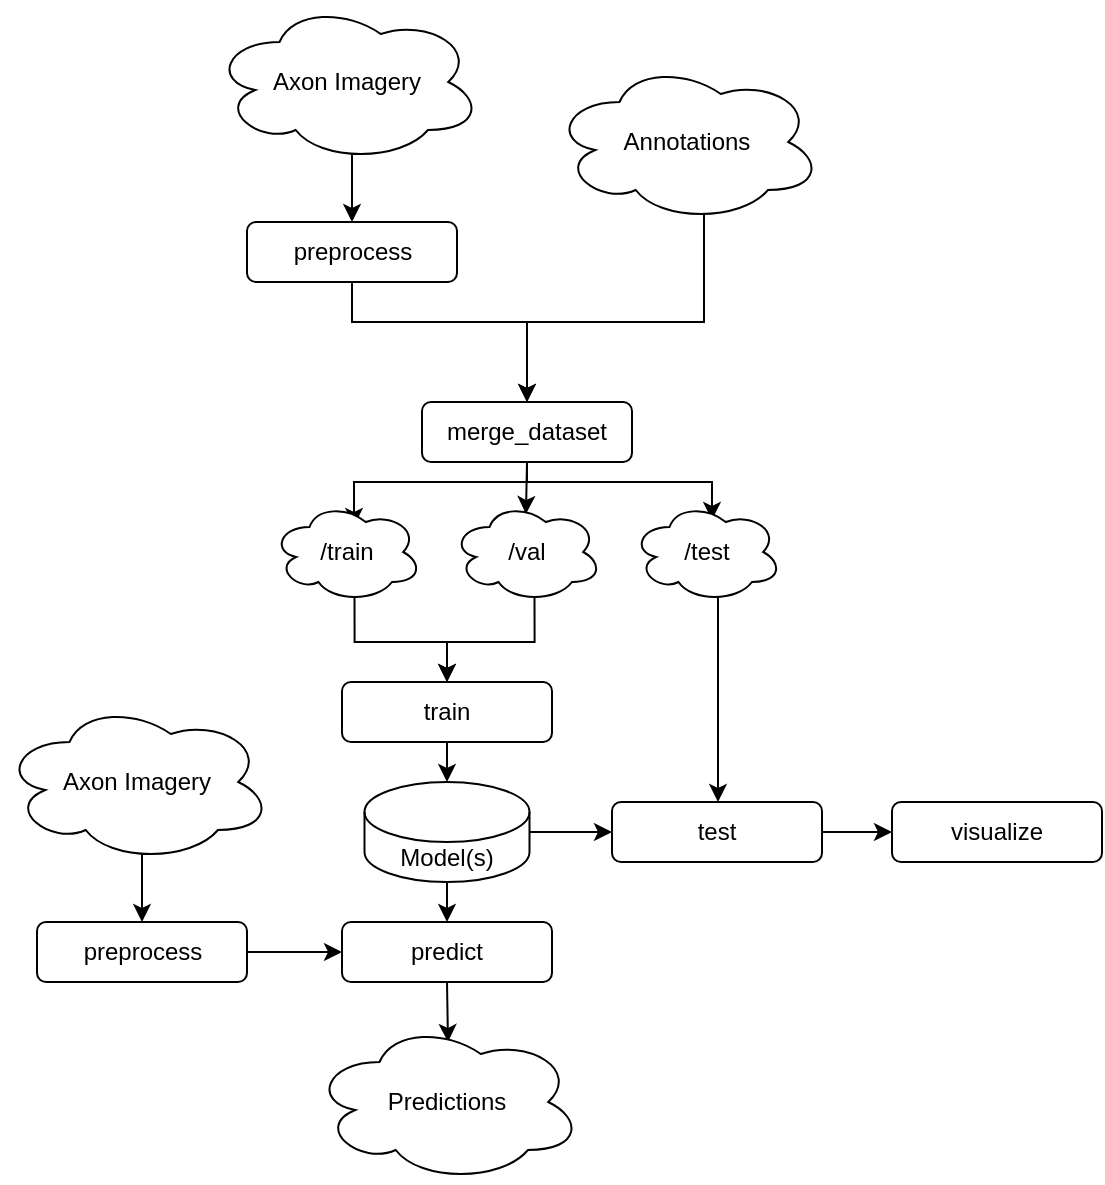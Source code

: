 <mxfile version="17.0.0" type="device"><diagram id="DvRVYWrsRYQgo79J__Tt" name="Page-1"><mxGraphModel dx="1038" dy="632" grid="1" gridSize="10" guides="1" tooltips="1" connect="1" arrows="1" fold="1" page="1" pageScale="1" pageWidth="1100" pageHeight="850" math="0" shadow="0"><root><mxCell id="0"/><mxCell id="1" parent="0"/><mxCell id="twxLOj3D_Dkx1SoUP-d4-6" style="edgeStyle=orthogonalEdgeStyle;rounded=0;orthogonalLoop=1;jettySize=auto;html=1;exitX=0.55;exitY=0.95;exitDx=0;exitDy=0;exitPerimeter=0;entryX=0.5;entryY=0;entryDx=0;entryDy=0;" edge="1" parent="1" source="twxLOj3D_Dkx1SoUP-d4-1" target="twxLOj3D_Dkx1SoUP-d4-5"><mxGeometry relative="1" as="geometry"/></mxCell><mxCell id="twxLOj3D_Dkx1SoUP-d4-1" value="Axon Imagery" style="ellipse;shape=cloud;whiteSpace=wrap;html=1;" vertex="1" parent="1"><mxGeometry x="180" y="70" width="135" height="80" as="geometry"/></mxCell><mxCell id="twxLOj3D_Dkx1SoUP-d4-9" style="edgeStyle=orthogonalEdgeStyle;rounded=0;orthogonalLoop=1;jettySize=auto;html=1;exitX=0.55;exitY=0.95;exitDx=0;exitDy=0;exitPerimeter=0;entryX=0.5;entryY=0;entryDx=0;entryDy=0;" edge="1" parent="1" target="twxLOj3D_Dkx1SoUP-d4-7"><mxGeometry relative="1" as="geometry"><mxPoint x="426" y="176" as="sourcePoint"/><Array as="points"><mxPoint x="426" y="230"/><mxPoint x="338" y="230"/></Array></mxGeometry></mxCell><mxCell id="twxLOj3D_Dkx1SoUP-d4-8" style="edgeStyle=orthogonalEdgeStyle;rounded=0;orthogonalLoop=1;jettySize=auto;html=1;exitX=0.5;exitY=1;exitDx=0;exitDy=0;entryX=0.5;entryY=0;entryDx=0;entryDy=0;" edge="1" parent="1" source="twxLOj3D_Dkx1SoUP-d4-5" target="twxLOj3D_Dkx1SoUP-d4-7"><mxGeometry relative="1" as="geometry"><Array as="points"><mxPoint x="250" y="230"/><mxPoint x="338" y="230"/></Array></mxGeometry></mxCell><mxCell id="twxLOj3D_Dkx1SoUP-d4-5" value="preprocess" style="rounded=1;whiteSpace=wrap;html=1;" vertex="1" parent="1"><mxGeometry x="197.5" y="180" width="105" height="30" as="geometry"/></mxCell><mxCell id="twxLOj3D_Dkx1SoUP-d4-17" style="edgeStyle=orthogonalEdgeStyle;rounded=0;orthogonalLoop=1;jettySize=auto;html=1;exitX=0.5;exitY=1;exitDx=0;exitDy=0;entryX=0.493;entryY=0.12;entryDx=0;entryDy=0;entryPerimeter=0;" edge="1" parent="1" source="twxLOj3D_Dkx1SoUP-d4-7" target="twxLOj3D_Dkx1SoUP-d4-14"><mxGeometry relative="1" as="geometry"/></mxCell><mxCell id="twxLOj3D_Dkx1SoUP-d4-19" style="edgeStyle=orthogonalEdgeStyle;rounded=0;orthogonalLoop=1;jettySize=auto;html=1;exitX=0.5;exitY=1;exitDx=0;exitDy=0;entryX=0.533;entryY=0.18;entryDx=0;entryDy=0;entryPerimeter=0;" edge="1" parent="1" source="twxLOj3D_Dkx1SoUP-d4-7" target="twxLOj3D_Dkx1SoUP-d4-15"><mxGeometry relative="1" as="geometry"><Array as="points"><mxPoint x="338" y="310"/><mxPoint x="430" y="310"/></Array></mxGeometry></mxCell><mxCell id="twxLOj3D_Dkx1SoUP-d4-20" style="edgeStyle=orthogonalEdgeStyle;rounded=0;orthogonalLoop=1;jettySize=auto;html=1;exitX=0.5;exitY=1;exitDx=0;exitDy=0;entryX=0.547;entryY=0.24;entryDx=0;entryDy=0;entryPerimeter=0;" edge="1" parent="1" source="twxLOj3D_Dkx1SoUP-d4-7" target="twxLOj3D_Dkx1SoUP-d4-11"><mxGeometry relative="1" as="geometry"><Array as="points"><mxPoint x="338" y="310"/><mxPoint x="251" y="310"/></Array></mxGeometry></mxCell><mxCell id="twxLOj3D_Dkx1SoUP-d4-7" value="merge_dataset" style="rounded=1;whiteSpace=wrap;html=1;" vertex="1" parent="1"><mxGeometry x="285" y="270" width="105" height="30" as="geometry"/></mxCell><mxCell id="twxLOj3D_Dkx1SoUP-d4-22" style="edgeStyle=orthogonalEdgeStyle;rounded=0;orthogonalLoop=1;jettySize=auto;html=1;exitX=0.55;exitY=0.95;exitDx=0;exitDy=0;exitPerimeter=0;entryX=0.5;entryY=0;entryDx=0;entryDy=0;" edge="1" parent="1" source="twxLOj3D_Dkx1SoUP-d4-11" target="twxLOj3D_Dkx1SoUP-d4-21"><mxGeometry relative="1" as="geometry"/></mxCell><mxCell id="twxLOj3D_Dkx1SoUP-d4-11" value="/train" style="ellipse;shape=cloud;whiteSpace=wrap;html=1;" vertex="1" parent="1"><mxGeometry x="210" y="320" width="75" height="50" as="geometry"/></mxCell><mxCell id="twxLOj3D_Dkx1SoUP-d4-12" value="Annotations" style="ellipse;shape=cloud;whiteSpace=wrap;html=1;" vertex="1" parent="1"><mxGeometry x="350" y="100" width="135" height="80" as="geometry"/></mxCell><mxCell id="twxLOj3D_Dkx1SoUP-d4-23" style="edgeStyle=orthogonalEdgeStyle;rounded=0;orthogonalLoop=1;jettySize=auto;html=1;exitX=0.55;exitY=0.95;exitDx=0;exitDy=0;exitPerimeter=0;entryX=0.5;entryY=0;entryDx=0;entryDy=0;" edge="1" parent="1" source="twxLOj3D_Dkx1SoUP-d4-14" target="twxLOj3D_Dkx1SoUP-d4-21"><mxGeometry relative="1" as="geometry"/></mxCell><mxCell id="twxLOj3D_Dkx1SoUP-d4-14" value="/val" style="ellipse;shape=cloud;whiteSpace=wrap;html=1;" vertex="1" parent="1"><mxGeometry x="300" y="320" width="75" height="50" as="geometry"/></mxCell><mxCell id="twxLOj3D_Dkx1SoUP-d4-28" style="edgeStyle=orthogonalEdgeStyle;rounded=0;orthogonalLoop=1;jettySize=auto;html=1;exitX=0.55;exitY=0.95;exitDx=0;exitDy=0;exitPerimeter=0;" edge="1" parent="1" source="twxLOj3D_Dkx1SoUP-d4-15" target="twxLOj3D_Dkx1SoUP-d4-27"><mxGeometry relative="1" as="geometry"><Array as="points"><mxPoint x="433" y="368"/></Array></mxGeometry></mxCell><mxCell id="twxLOj3D_Dkx1SoUP-d4-15" value="/test" style="ellipse;shape=cloud;whiteSpace=wrap;html=1;" vertex="1" parent="1"><mxGeometry x="390" y="320" width="75" height="50" as="geometry"/></mxCell><mxCell id="twxLOj3D_Dkx1SoUP-d4-26" style="edgeStyle=orthogonalEdgeStyle;rounded=0;orthogonalLoop=1;jettySize=auto;html=1;exitX=0.5;exitY=1;exitDx=0;exitDy=0;entryX=0.5;entryY=0;entryDx=0;entryDy=0;entryPerimeter=0;" edge="1" parent="1" source="twxLOj3D_Dkx1SoUP-d4-21" target="twxLOj3D_Dkx1SoUP-d4-24"><mxGeometry relative="1" as="geometry"/></mxCell><mxCell id="twxLOj3D_Dkx1SoUP-d4-21" value="train" style="rounded=1;whiteSpace=wrap;html=1;" vertex="1" parent="1"><mxGeometry x="245" y="410" width="105" height="30" as="geometry"/></mxCell><mxCell id="twxLOj3D_Dkx1SoUP-d4-29" style="edgeStyle=orthogonalEdgeStyle;rounded=0;orthogonalLoop=1;jettySize=auto;html=1;exitX=1;exitY=0.5;exitDx=0;exitDy=0;exitPerimeter=0;entryX=0;entryY=0.5;entryDx=0;entryDy=0;" edge="1" parent="1" source="twxLOj3D_Dkx1SoUP-d4-24" target="twxLOj3D_Dkx1SoUP-d4-27"><mxGeometry relative="1" as="geometry"/></mxCell><mxCell id="twxLOj3D_Dkx1SoUP-d4-34" style="edgeStyle=orthogonalEdgeStyle;rounded=0;orthogonalLoop=1;jettySize=auto;html=1;exitX=0.5;exitY=1;exitDx=0;exitDy=0;exitPerimeter=0;entryX=0.5;entryY=0;entryDx=0;entryDy=0;" edge="1" parent="1" source="twxLOj3D_Dkx1SoUP-d4-24" target="twxLOj3D_Dkx1SoUP-d4-33"><mxGeometry relative="1" as="geometry"/></mxCell><mxCell id="twxLOj3D_Dkx1SoUP-d4-24" value="Model(s)" style="shape=cylinder3;whiteSpace=wrap;html=1;boundedLbl=1;backgroundOutline=1;size=15;" vertex="1" parent="1"><mxGeometry x="256.25" y="460" width="82.5" height="50" as="geometry"/></mxCell><mxCell id="twxLOj3D_Dkx1SoUP-d4-32" style="edgeStyle=orthogonalEdgeStyle;rounded=0;orthogonalLoop=1;jettySize=auto;html=1;exitX=1;exitY=0.5;exitDx=0;exitDy=0;entryX=0;entryY=0.5;entryDx=0;entryDy=0;" edge="1" parent="1" source="twxLOj3D_Dkx1SoUP-d4-27" target="twxLOj3D_Dkx1SoUP-d4-30"><mxGeometry relative="1" as="geometry"/></mxCell><mxCell id="twxLOj3D_Dkx1SoUP-d4-27" value="test" style="rounded=1;whiteSpace=wrap;html=1;" vertex="1" parent="1"><mxGeometry x="380" y="470" width="105" height="30" as="geometry"/></mxCell><mxCell id="twxLOj3D_Dkx1SoUP-d4-30" value="visualize" style="rounded=1;whiteSpace=wrap;html=1;" vertex="1" parent="1"><mxGeometry x="520" y="470" width="105" height="30" as="geometry"/></mxCell><mxCell id="twxLOj3D_Dkx1SoUP-d4-44" style="edgeStyle=orthogonalEdgeStyle;rounded=0;orthogonalLoop=1;jettySize=auto;html=1;exitX=0.5;exitY=1;exitDx=0;exitDy=0;" edge="1" parent="1" source="twxLOj3D_Dkx1SoUP-d4-33"><mxGeometry relative="1" as="geometry"><mxPoint x="298" y="590" as="targetPoint"/></mxGeometry></mxCell><mxCell id="twxLOj3D_Dkx1SoUP-d4-33" value="predict" style="rounded=1;whiteSpace=wrap;html=1;" vertex="1" parent="1"><mxGeometry x="245" y="530" width="105" height="30" as="geometry"/></mxCell><mxCell id="twxLOj3D_Dkx1SoUP-d4-36" style="edgeStyle=orthogonalEdgeStyle;rounded=0;orthogonalLoop=1;jettySize=auto;html=1;exitX=0.55;exitY=0.95;exitDx=0;exitDy=0;exitPerimeter=0;entryX=0.5;entryY=0;entryDx=0;entryDy=0;" edge="1" parent="1" source="twxLOj3D_Dkx1SoUP-d4-37" target="twxLOj3D_Dkx1SoUP-d4-38"><mxGeometry relative="1" as="geometry"/></mxCell><mxCell id="twxLOj3D_Dkx1SoUP-d4-37" value="Axon Imagery" style="ellipse;shape=cloud;whiteSpace=wrap;html=1;" vertex="1" parent="1"><mxGeometry x="75" y="420" width="135" height="80" as="geometry"/></mxCell><mxCell id="twxLOj3D_Dkx1SoUP-d4-40" style="edgeStyle=orthogonalEdgeStyle;rounded=0;orthogonalLoop=1;jettySize=auto;html=1;exitX=1;exitY=0.5;exitDx=0;exitDy=0;entryX=0;entryY=0.5;entryDx=0;entryDy=0;" edge="1" parent="1" source="twxLOj3D_Dkx1SoUP-d4-38" target="twxLOj3D_Dkx1SoUP-d4-33"><mxGeometry relative="1" as="geometry"/></mxCell><mxCell id="twxLOj3D_Dkx1SoUP-d4-38" value="preprocess" style="rounded=1;whiteSpace=wrap;html=1;" vertex="1" parent="1"><mxGeometry x="92.5" y="530" width="105" height="30" as="geometry"/></mxCell><mxCell id="twxLOj3D_Dkx1SoUP-d4-41" value="Predictions" style="ellipse;shape=cloud;whiteSpace=wrap;html=1;" vertex="1" parent="1"><mxGeometry x="230" y="580" width="135" height="80" as="geometry"/></mxCell></root></mxGraphModel></diagram></mxfile>